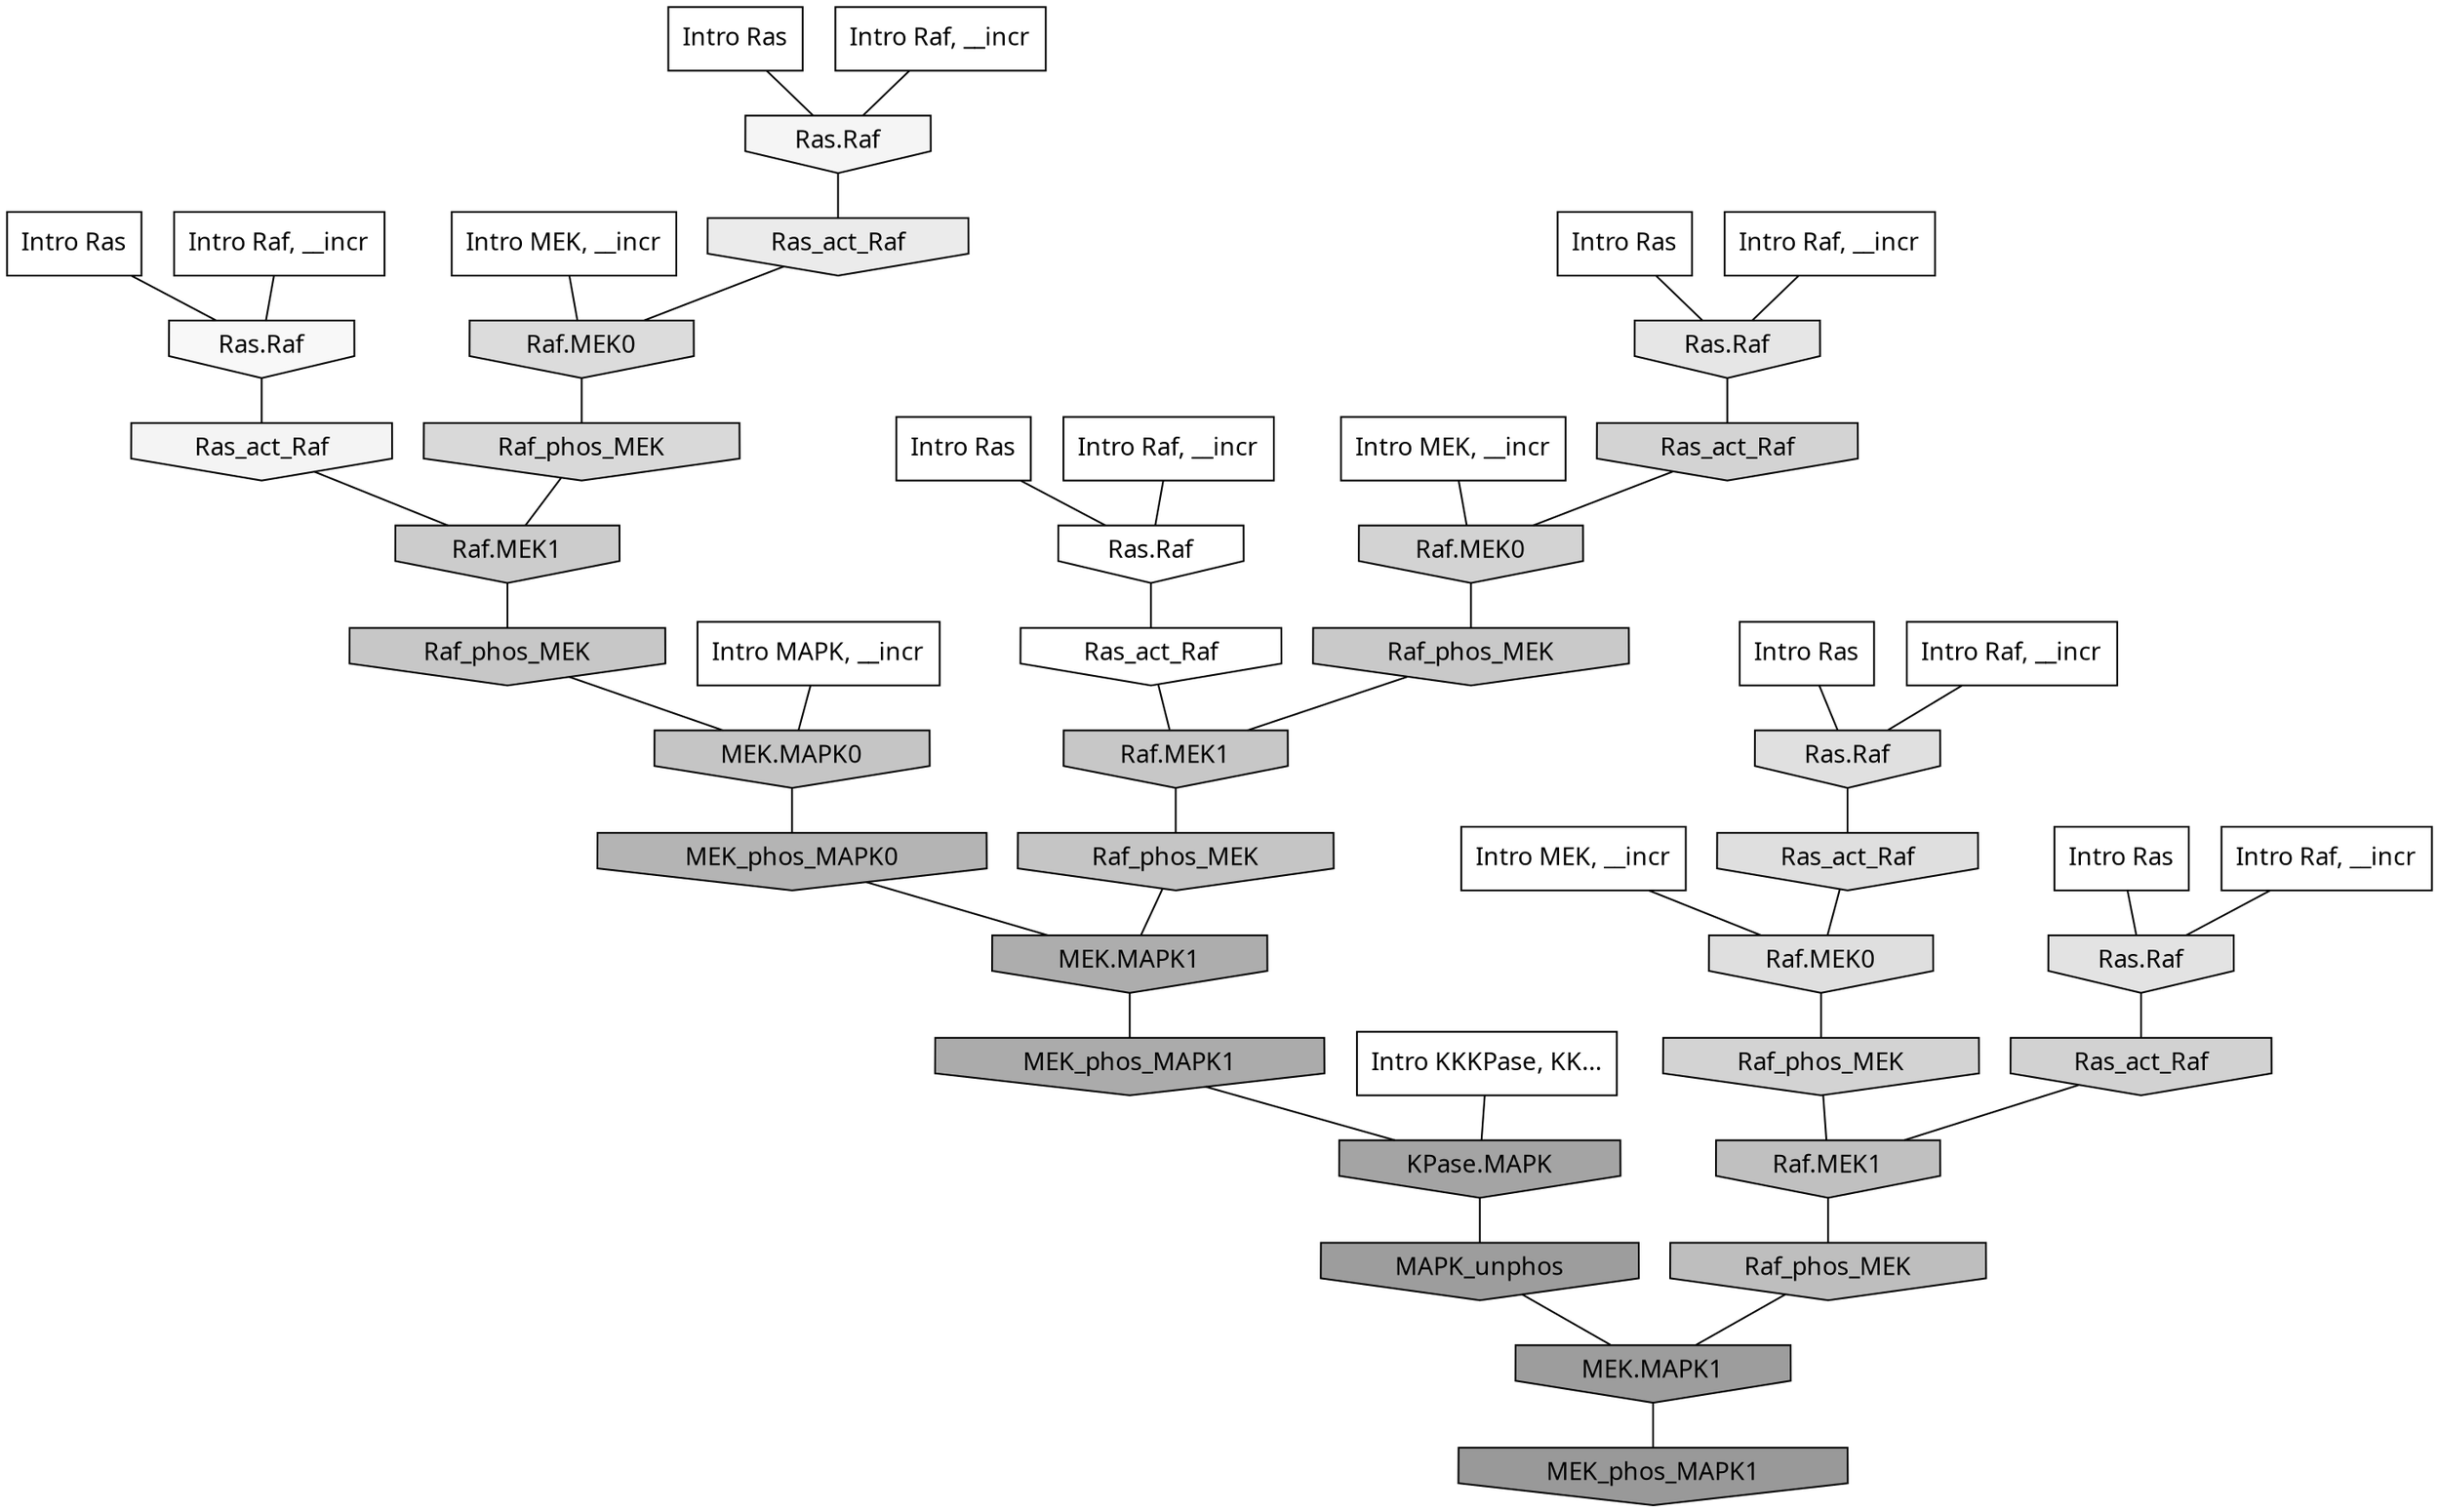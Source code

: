 digraph G{
  rankdir="TB";
  ranksep=0.30;
  node [fontname="CMU Serif"];
  edge [fontname="CMU Serif"];
  
  3 [label="Intro Ras", shape=rectangle, style=filled, fillcolor="0.000 0.000 1.000"]
  
  9 [label="Intro Ras", shape=rectangle, style=filled, fillcolor="0.000 0.000 1.000"]
  
  26 [label="Intro Ras", shape=rectangle, style=filled, fillcolor="0.000 0.000 1.000"]
  
  41 [label="Intro Ras", shape=rectangle, style=filled, fillcolor="0.000 0.000 1.000"]
  
  46 [label="Intro Ras", shape=rectangle, style=filled, fillcolor="0.000 0.000 1.000"]
  
  85 [label="Intro Ras", shape=rectangle, style=filled, fillcolor="0.000 0.000 1.000"]
  
  323 [label="Intro Raf, __incr", shape=rectangle, style=filled, fillcolor="0.000 0.000 1.000"]
  
  551 [label="Intro Raf, __incr", shape=rectangle, style=filled, fillcolor="0.000 0.000 1.000"]
  
  847 [label="Intro Raf, __incr", shape=rectangle, style=filled, fillcolor="0.000 0.000 1.000"]
  
  965 [label="Intro Raf, __incr", shape=rectangle, style=filled, fillcolor="0.000 0.000 1.000"]
  
  995 [label="Intro Raf, __incr", shape=rectangle, style=filled, fillcolor="0.000 0.000 1.000"]
  
  1018 [label="Intro Raf, __incr", shape=rectangle, style=filled, fillcolor="0.000 0.000 1.000"]
  
  1177 [label="Intro MEK, __incr", shape=rectangle, style=filled, fillcolor="0.000 0.000 1.000"]
  
  1318 [label="Intro MEK, __incr", shape=rectangle, style=filled, fillcolor="0.000 0.000 1.000"]
  
  1430 [label="Intro MEK, __incr", shape=rectangle, style=filled, fillcolor="0.000 0.000 1.000"]
  
  2569 [label="Intro MAPK, __incr", shape=rectangle, style=filled, fillcolor="0.000 0.000 1.000"]
  
  3139 [label="Intro KKKPase, KK...", shape=rectangle, style=filled, fillcolor="0.000 0.000 1.000"]
  
  3259 [label="Ras.Raf", shape=invhouse, style=filled, fillcolor="0.000 0.000 1.000"]
  
  3299 [label="Ras_act_Raf", shape=invhouse, style=filled, fillcolor="0.000 0.000 1.000"]
  
  3547 [label="Ras.Raf", shape=invhouse, style=filled, fillcolor="0.000 0.000 0.970"]
  
  3668 [label="Ras.Raf", shape=invhouse, style=filled, fillcolor="0.000 0.000 0.958"]
  
  3705 [label="Ras_act_Raf", shape=invhouse, style=filled, fillcolor="0.000 0.000 0.955"]
  
  4357 [label="Ras_act_Raf", shape=invhouse, style=filled, fillcolor="0.000 0.000 0.918"]
  
  4718 [label="Ras.Raf", shape=invhouse, style=filled, fillcolor="0.000 0.000 0.899"]
  
  4910 [label="Ras.Raf", shape=invhouse, style=filled, fillcolor="0.000 0.000 0.890"]
  
  5146 [label="Ras.Raf", shape=invhouse, style=filled, fillcolor="0.000 0.000 0.878"]
  
  5231 [label="Ras_act_Raf", shape=invhouse, style=filled, fillcolor="0.000 0.000 0.874"]
  
  5233 [label="Raf.MEK0", shape=invhouse, style=filled, fillcolor="0.000 0.000 0.874"]
  
  5512 [label="Raf.MEK0", shape=invhouse, style=filled, fillcolor="0.000 0.000 0.861"]
  
  5764 [label="Raf_phos_MEK", shape=invhouse, style=filled, fillcolor="0.000 0.000 0.849"]
  
  6291 [label="Ras_act_Raf", shape=invhouse, style=filled, fillcolor="0.000 0.000 0.828"]
  
  6293 [label="Raf.MEK0", shape=invhouse, style=filled, fillcolor="0.000 0.000 0.828"]
  
  6370 [label="Raf_phos_MEK", shape=invhouse, style=filled, fillcolor="0.000 0.000 0.825"]
  
  6407 [label="Ras_act_Raf", shape=invhouse, style=filled, fillcolor="0.000 0.000 0.824"]
  
  7345 [label="Raf.MEK1", shape=invhouse, style=filled, fillcolor="0.000 0.000 0.797"]
  
  7732 [label="Raf_phos_MEK", shape=invhouse, style=filled, fillcolor="0.000 0.000 0.787"]
  
  7974 [label="Raf.MEK1", shape=invhouse, style=filled, fillcolor="0.000 0.000 0.780"]
  
  8093 [label="Raf_phos_MEK", shape=invhouse, style=filled, fillcolor="0.000 0.000 0.778"]
  
  8273 [label="Raf_phos_MEK", shape=invhouse, style=filled, fillcolor="0.000 0.000 0.773"]
  
  8328 [label="MEK.MAPK0", shape=invhouse, style=filled, fillcolor="0.000 0.000 0.772"]
  
  9076 [label="Raf.MEK1", shape=invhouse, style=filled, fillcolor="0.000 0.000 0.753"]
  
  9431 [label="Raf_phos_MEK", shape=invhouse, style=filled, fillcolor="0.000 0.000 0.746"]
  
  12060 [label="MEK_phos_MAPK0", shape=invhouse, style=filled, fillcolor="0.000 0.000 0.704"]
  
  14156 [label="MEK.MAPK1", shape=invhouse, style=filled, fillcolor="0.000 0.000 0.677"]
  
  14917 [label="MEK_phos_MAPK1", shape=invhouse, style=filled, fillcolor="0.000 0.000 0.669"]
  
  16573 [label="KPase.MAPK", shape=invhouse, style=filled, fillcolor="0.000 0.000 0.642"]
  
  17625 [label="MAPK_unphos", shape=invhouse, style=filled, fillcolor="0.000 0.000 0.616"]
  
  17626 [label="MEK.MAPK1", shape=invhouse, style=filled, fillcolor="0.000 0.000 0.616"]
  
  18132 [label="MEK_phos_MAPK1", shape=invhouse, style=filled, fillcolor="0.000 0.000 0.600"]
  
  
  17626 -> 18132 [dir=none, color="0.000 0.000 0.000"] 
  17625 -> 17626 [dir=none, color="0.000 0.000 0.000"] 
  16573 -> 17625 [dir=none, color="0.000 0.000 0.000"] 
  14917 -> 16573 [dir=none, color="0.000 0.000 0.000"] 
  14156 -> 14917 [dir=none, color="0.000 0.000 0.000"] 
  12060 -> 14156 [dir=none, color="0.000 0.000 0.000"] 
  9431 -> 17626 [dir=none, color="0.000 0.000 0.000"] 
  9076 -> 9431 [dir=none, color="0.000 0.000 0.000"] 
  8328 -> 12060 [dir=none, color="0.000 0.000 0.000"] 
  8273 -> 14156 [dir=none, color="0.000 0.000 0.000"] 
  8093 -> 8328 [dir=none, color="0.000 0.000 0.000"] 
  7974 -> 8273 [dir=none, color="0.000 0.000 0.000"] 
  7732 -> 7974 [dir=none, color="0.000 0.000 0.000"] 
  7345 -> 8093 [dir=none, color="0.000 0.000 0.000"] 
  6407 -> 9076 [dir=none, color="0.000 0.000 0.000"] 
  6370 -> 9076 [dir=none, color="0.000 0.000 0.000"] 
  6293 -> 7732 [dir=none, color="0.000 0.000 0.000"] 
  6291 -> 6293 [dir=none, color="0.000 0.000 0.000"] 
  5764 -> 7345 [dir=none, color="0.000 0.000 0.000"] 
  5512 -> 5764 [dir=none, color="0.000 0.000 0.000"] 
  5233 -> 6370 [dir=none, color="0.000 0.000 0.000"] 
  5231 -> 5233 [dir=none, color="0.000 0.000 0.000"] 
  5146 -> 5231 [dir=none, color="0.000 0.000 0.000"] 
  4910 -> 6407 [dir=none, color="0.000 0.000 0.000"] 
  4718 -> 6291 [dir=none, color="0.000 0.000 0.000"] 
  4357 -> 5512 [dir=none, color="0.000 0.000 0.000"] 
  3705 -> 7345 [dir=none, color="0.000 0.000 0.000"] 
  3668 -> 4357 [dir=none, color="0.000 0.000 0.000"] 
  3547 -> 3705 [dir=none, color="0.000 0.000 0.000"] 
  3299 -> 7974 [dir=none, color="0.000 0.000 0.000"] 
  3259 -> 3299 [dir=none, color="0.000 0.000 0.000"] 
  3139 -> 16573 [dir=none, color="0.000 0.000 0.000"] 
  2569 -> 8328 [dir=none, color="0.000 0.000 0.000"] 
  1430 -> 6293 [dir=none, color="0.000 0.000 0.000"] 
  1318 -> 5233 [dir=none, color="0.000 0.000 0.000"] 
  1177 -> 5512 [dir=none, color="0.000 0.000 0.000"] 
  1018 -> 3259 [dir=none, color="0.000 0.000 0.000"] 
  995 -> 4910 [dir=none, color="0.000 0.000 0.000"] 
  965 -> 3547 [dir=none, color="0.000 0.000 0.000"] 
  847 -> 4718 [dir=none, color="0.000 0.000 0.000"] 
  551 -> 3668 [dir=none, color="0.000 0.000 0.000"] 
  323 -> 5146 [dir=none, color="0.000 0.000 0.000"] 
  85 -> 5146 [dir=none, color="0.000 0.000 0.000"] 
  46 -> 4718 [dir=none, color="0.000 0.000 0.000"] 
  41 -> 3259 [dir=none, color="0.000 0.000 0.000"] 
  26 -> 4910 [dir=none, color="0.000 0.000 0.000"] 
  9 -> 3668 [dir=none, color="0.000 0.000 0.000"] 
  3 -> 3547 [dir=none, color="0.000 0.000 0.000"] 
  
  }
